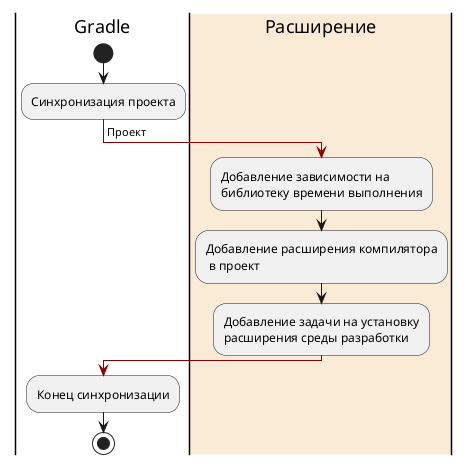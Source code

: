 @startuml

|Gradle|
start
:Синхронизация проекта;
 -[#darkred]-> Проект;
|#AntiqueWhite|Расширение|
:Добавление зависимости на
библиотеку времени выполнения;
:Добавление расширения компилятора
 в проект;
:Добавление задачи на установку
расширения среды разработки;
 -[#darkred]->;
|Gradle|
:Конец синхронизации;
stop

@enduml